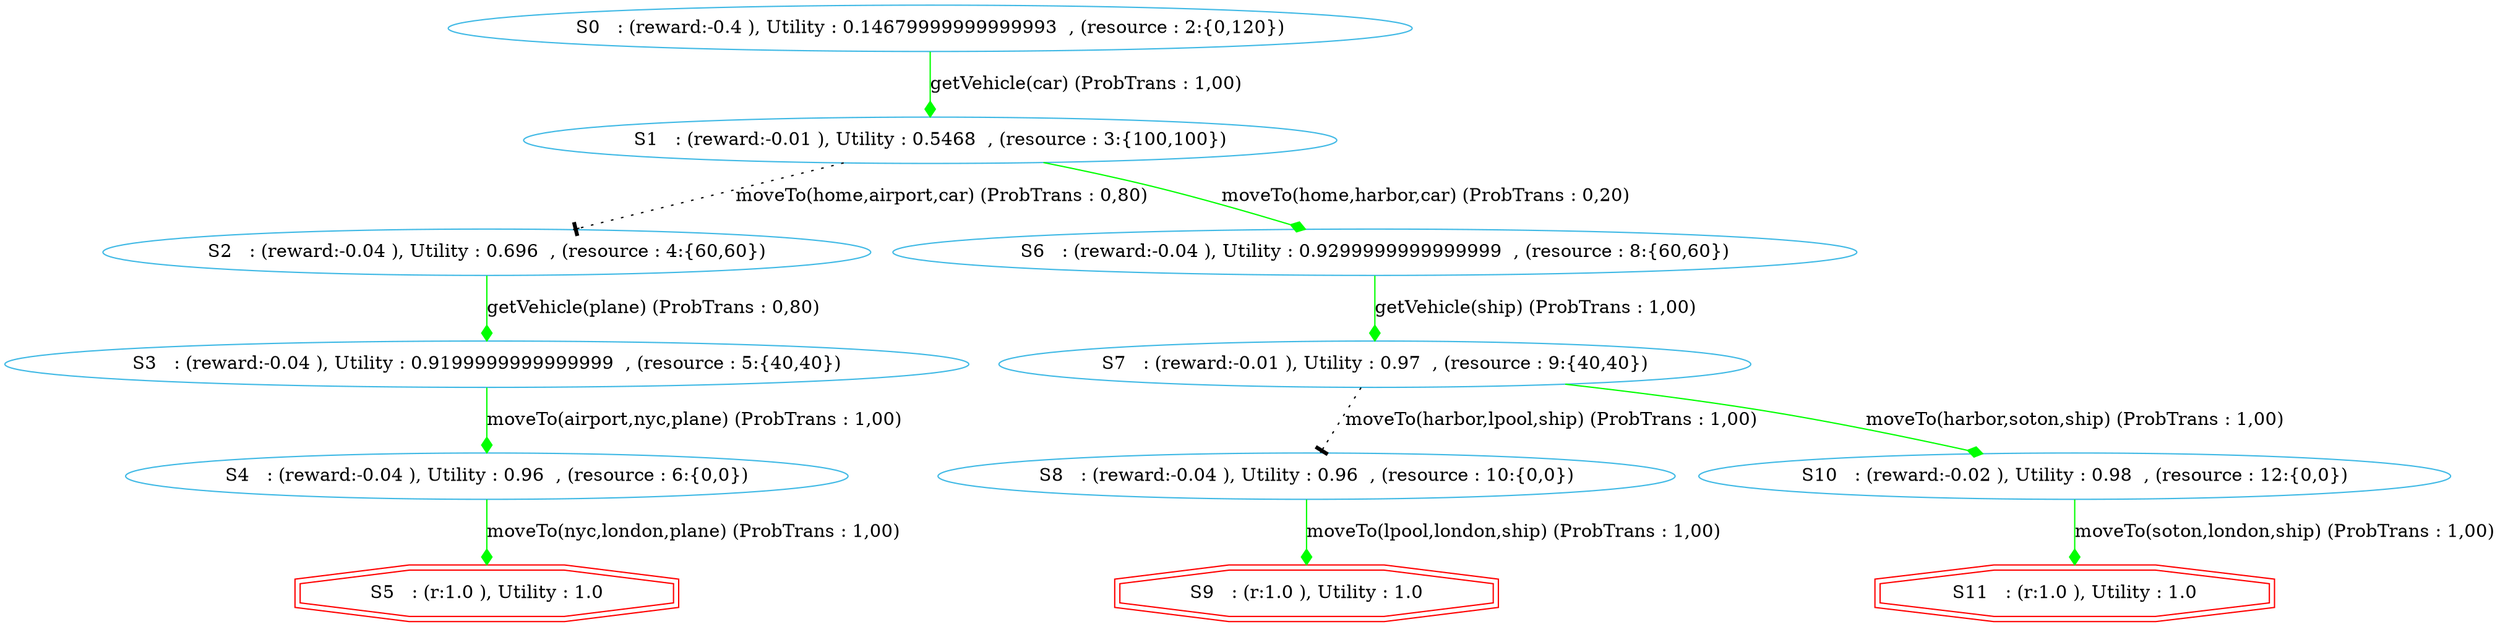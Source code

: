 digraph {
  node [color="#40b9e5" ]
 size="60,17";
"5" [label=" S5   : (r:1.0 ), Utility : 1.0 " color = red ,  shape=doubleoctagon]
"9" [label=" S9   : (r:1.0 ), Utility : 1.0 " color = red ,  shape=doubleoctagon]
"11" [label=" S11   : (r:1.0 ), Utility : 1.0 " color = red ,  shape=doubleoctagon]
"0" [label=" S0   : (reward:-0.4 ), Utility : 0.14679999999999993  , (resource : 2:{0,120}) "]"1" [label=" S1   : (reward:-0.01 ), Utility : 0.5468  , (resource : 3:{100,100}) "]"2" [label=" S2   : (reward:-0.04 ), Utility : 0.696  , (resource : 4:{60,60}) "]"3" [label=" S3   : (reward:-0.04 ), Utility : 0.9199999999999999  , (resource : 5:{40,40}) "]"4" [label=" S4   : (reward:-0.04 ), Utility : 0.96  , (resource : 6:{0,0}) "]"6" [label=" S6   : (reward:-0.04 ), Utility : 0.9299999999999999  , (resource : 8:{60,60}) "]"7" [label=" S7   : (reward:-0.01 ), Utility : 0.97  , (resource : 9:{40,40}) "]"8" [label=" S8   : (reward:-0.04 ), Utility : 0.96  , (resource : 10:{0,0}) "]"10" [label=" S10   : (reward:-0.02 ), Utility : 0.98  , (resource : 12:{0,0}) "]"0" -> "1" [ label="getVehicle(car) (ProbTrans : 1,00)"
, arrowhead = diamond , color=green];"1" -> "2" [ label="moveTo(home,airport,car) (ProbTrans : 0,80)"
,style=dotted, arrowhead=tee];"1" -> "6" [ label="moveTo(home,harbor,car) (ProbTrans : 0,20)"
, arrowhead = diamond , color=green];"2" -> "3" [ label="getVehicle(plane) (ProbTrans : 0,80)"
, arrowhead = diamond , color=green];"3" -> "4" [ label="moveTo(airport,nyc,plane) (ProbTrans : 1,00)"
, arrowhead = diamond , color=green];"4" -> "5" [ label="moveTo(nyc,london,plane) (ProbTrans : 1,00)"
, arrowhead = diamond , color=green];"6" -> "7" [ label="getVehicle(ship) (ProbTrans : 1,00)"
, arrowhead = diamond , color=green];"7" -> "8" [ label="moveTo(harbor,lpool,ship) (ProbTrans : 1,00)"
,style=dotted, arrowhead=tee];"7" -> "10" [ label="moveTo(harbor,soton,ship) (ProbTrans : 1,00)"
, arrowhead = diamond , color=green];"8" -> "9" [ label="moveTo(lpool,london,ship) (ProbTrans : 1,00)"
, arrowhead = diamond , color=green];"10" -> "11" [ label="moveTo(soton,london,ship) (ProbTrans : 1,00)"
, arrowhead = diamond , color=green];}

